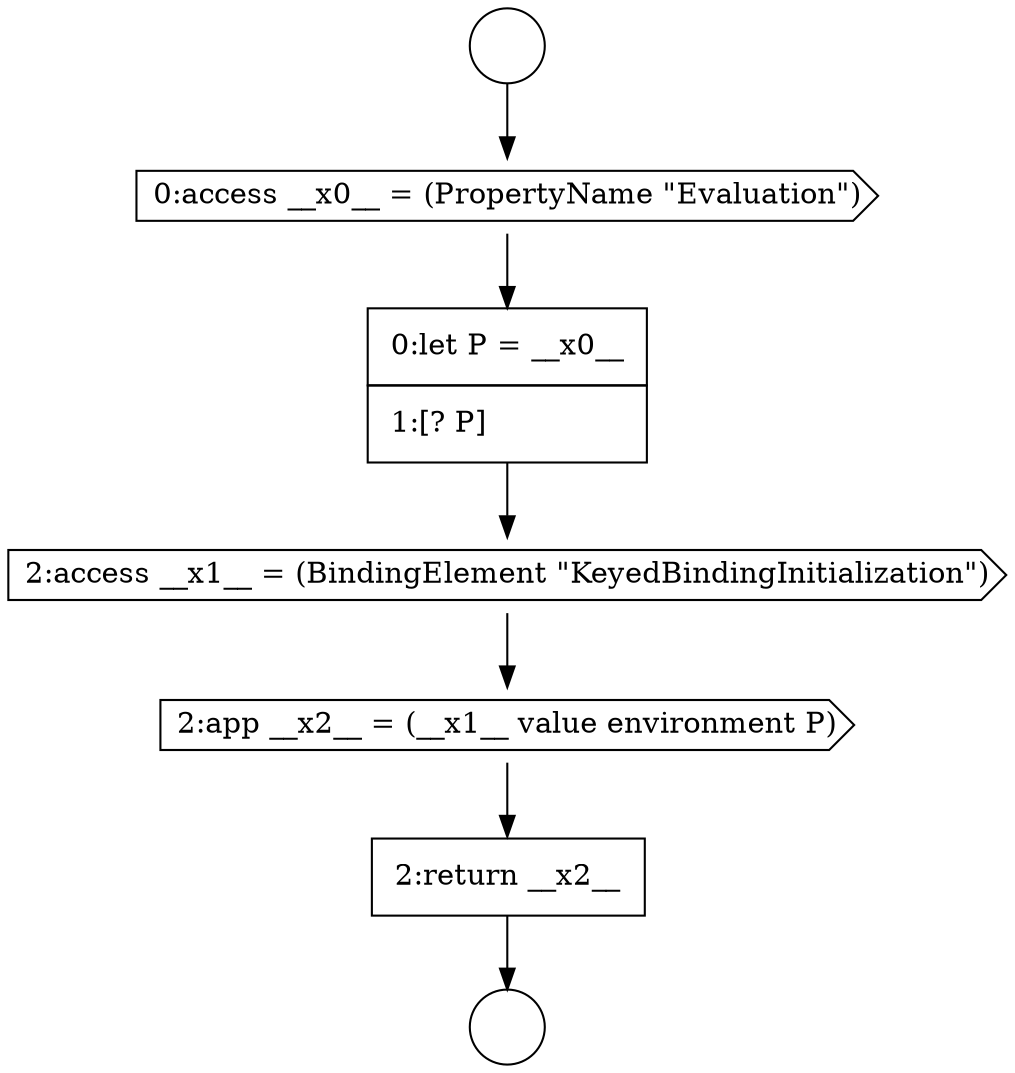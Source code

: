 digraph {
  node5940 [shape=none, margin=0, label=<<font color="black">
    <table border="0" cellborder="1" cellspacing="0" cellpadding="10">
      <tr><td align="left">2:return __x2__</td></tr>
    </table>
  </font>> color="black" fillcolor="white" style=filled]
  node5935 [shape=circle label=" " color="black" fillcolor="white" style=filled]
  node5938 [shape=cds, label=<<font color="black">2:access __x1__ = (BindingElement &quot;KeyedBindingInitialization&quot;)</font>> color="black" fillcolor="white" style=filled]
  node5937 [shape=none, margin=0, label=<<font color="black">
    <table border="0" cellborder="1" cellspacing="0" cellpadding="10">
      <tr><td align="left">0:let P = __x0__</td></tr>
      <tr><td align="left">1:[? P]</td></tr>
    </table>
  </font>> color="black" fillcolor="white" style=filled]
  node5936 [shape=cds, label=<<font color="black">0:access __x0__ = (PropertyName &quot;Evaluation&quot;)</font>> color="black" fillcolor="white" style=filled]
  node5939 [shape=cds, label=<<font color="black">2:app __x2__ = (__x1__ value environment P)</font>> color="black" fillcolor="white" style=filled]
  node5934 [shape=circle label=" " color="black" fillcolor="white" style=filled]
  node5938 -> node5939 [ color="black"]
  node5937 -> node5938 [ color="black"]
  node5940 -> node5935 [ color="black"]
  node5939 -> node5940 [ color="black"]
  node5934 -> node5936 [ color="black"]
  node5936 -> node5937 [ color="black"]
}
